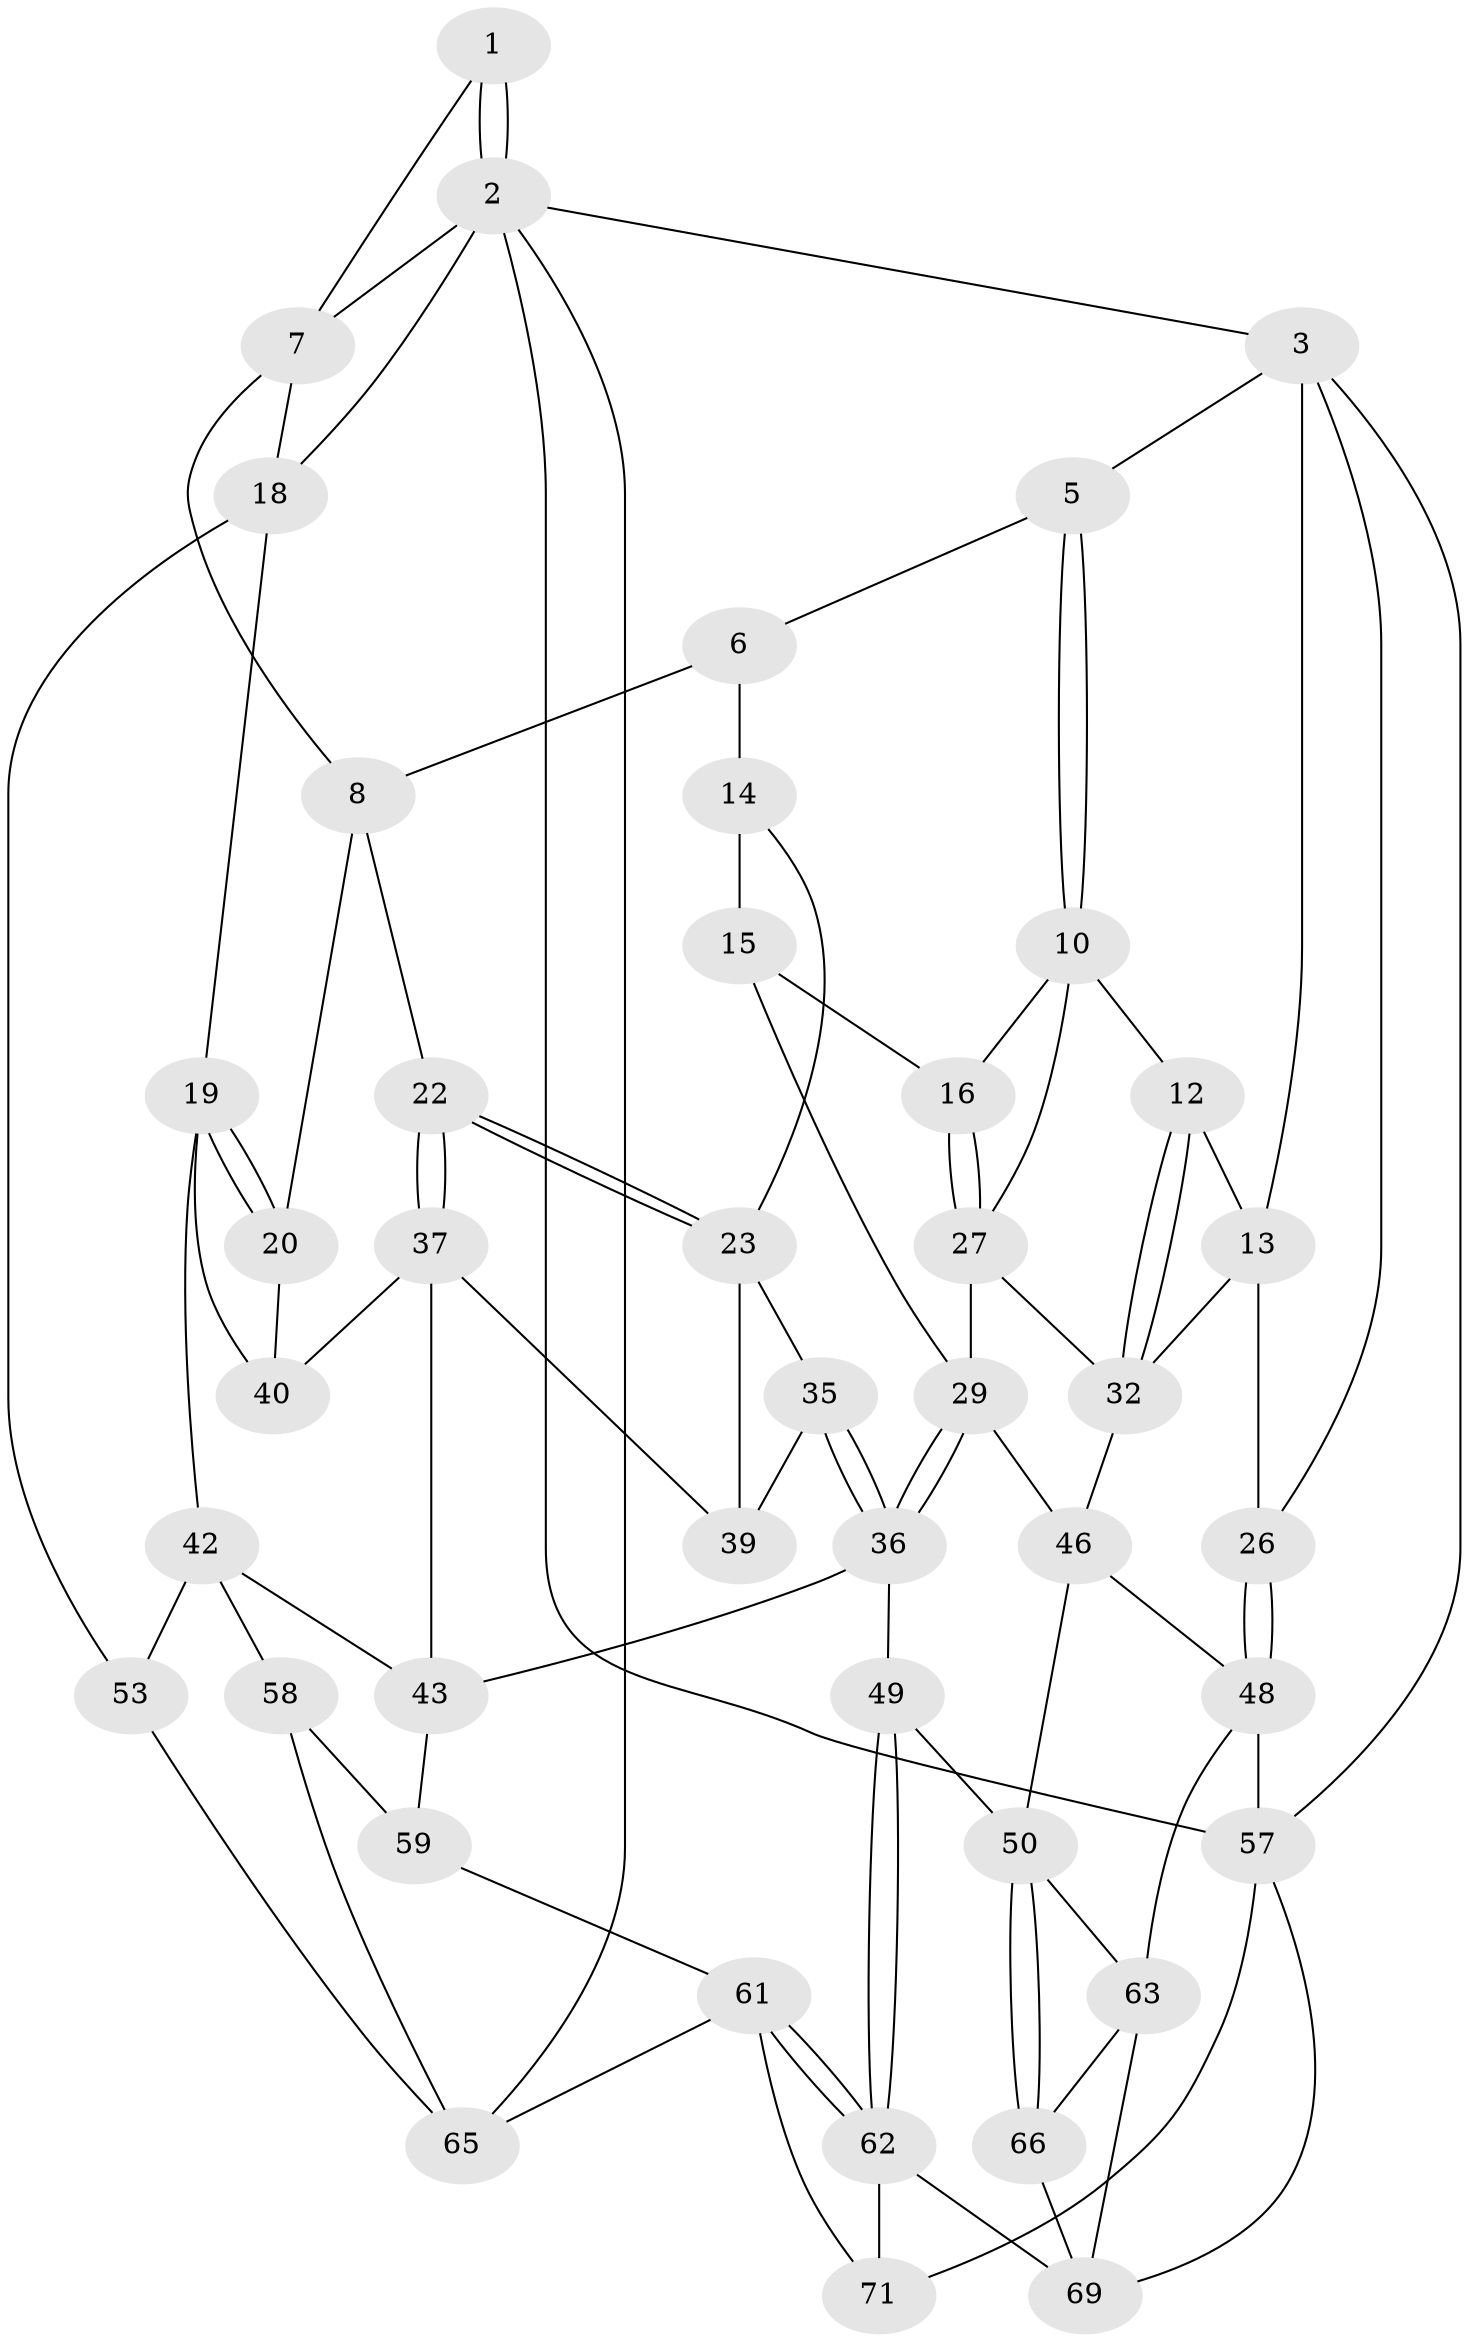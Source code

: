 // Generated by graph-tools (version 1.1) at 2025/24/03/03/25 07:24:35]
// undirected, 44 vertices, 93 edges
graph export_dot {
graph [start="1"]
  node [color=gray90,style=filled];
  1 [pos="+0.9032550624134527+0"];
  2 [pos="+1+0",super="+55"];
  3 [pos="+0+0",super="+4"];
  5 [pos="+0.36318013822686385+0"];
  6 [pos="+0.6659548215989181+0",super="+9"];
  7 [pos="+0.8208245353401068+0.0989978587536365",super="+17"];
  8 [pos="+0.8098432133870017+0.11056955570180074",super="+21"];
  10 [pos="+0.40655141473480005+0",super="+11"];
  12 [pos="+0.24241916522307014+0.19320029957749615"];
  13 [pos="+0.19687163031469454+0.17090167668789677",super="+25"];
  14 [pos="+0.6229999714773763+0.17278352335335992",super="+24"];
  15 [pos="+0.4958005903209004+0.12084872728687931",super="+28"];
  16 [pos="+0.47227354210575356+0.10358829694626547"];
  18 [pos="+1+0.3207012710771117",super="+52"];
  19 [pos="+1+0.3347990781100871",super="+41"];
  20 [pos="+0.854040602478949+0.2920432972386113"];
  22 [pos="+0.7890385002155236+0.3075280007921521"];
  23 [pos="+0.6332833198084239+0.21057527821762898",super="+34"];
  26 [pos="+0+0.3380644986848032"];
  27 [pos="+0.35847443610703805+0.26622577147746607",super="+31"];
  29 [pos="+0.42067347091735807+0.44505721929266917",super="+30"];
  32 [pos="+0.22537089347286765+0.3459927971540367",super="+33"];
  35 [pos="+0.5368937386223347+0.403056733663436"];
  36 [pos="+0.43133406200936386+0.46038600191222767",super="+45"];
  37 [pos="+0.7322256525219464+0.39554633534632755",super="+38"];
  39 [pos="+0.6605340388011626+0.3741321497069971"];
  40 [pos="+0.8299011073335366+0.44864357356924134"];
  42 [pos="+0.848655568244128+0.5870365752270819",super="+54"];
  43 [pos="+0.6719681998698304+0.5647565466702318",super="+44"];
  46 [pos="+0.18888719666704734+0.5170917017826112",super="+47"];
  48 [pos="+0+0.480651642178003",super="+56"];
  49 [pos="+0.4285338004509836+0.6842609187987221"];
  50 [pos="+0.3529167623521777+0.7079093976934518",super="+51"];
  53 [pos="+0.9798994835500955+0.7585650659394516"];
  57 [pos="+0+1",super="+72"];
  58 [pos="+0.7591320751914097+0.7517567652305748",super="+64"];
  59 [pos="+0.6252411610818861+0.5980563695049683",super="+60"];
  61 [pos="+0.5890992951009065+0.9757335225515277",super="+74"];
  62 [pos="+0.521580084297922+0.8870144385168699",super="+68"];
  63 [pos="+0.1321926024206434+0.750190244414219",super="+67"];
  65 [pos="+0.8786822564496327+0.8638768298344079",super="+73"];
  66 [pos="+0.2986216578500734+0.8372383334204031"];
  69 [pos="+0.345592887424699+0.9132931800014286",super="+70"];
  71 [pos="+0.16840275100100688+1"];
  1 -- 2;
  1 -- 2;
  1 -- 7;
  2 -- 3;
  2 -- 7;
  2 -- 65;
  2 -- 18;
  2 -- 57;
  3 -- 26;
  3 -- 57;
  3 -- 5;
  3 -- 13;
  5 -- 6;
  5 -- 10;
  5 -- 10;
  6 -- 8;
  6 -- 14;
  7 -- 8;
  7 -- 18;
  8 -- 20;
  8 -- 22;
  10 -- 16;
  10 -- 27;
  10 -- 12;
  12 -- 13;
  12 -- 32;
  12 -- 32;
  13 -- 32;
  13 -- 26;
  14 -- 15 [weight=2];
  14 -- 23;
  15 -- 16;
  15 -- 29;
  16 -- 27;
  16 -- 27;
  18 -- 19;
  18 -- 53;
  19 -- 20;
  19 -- 20;
  19 -- 40;
  19 -- 42;
  20 -- 40;
  22 -- 23;
  22 -- 23;
  22 -- 37;
  22 -- 37;
  23 -- 35;
  23 -- 39;
  26 -- 48;
  26 -- 48;
  27 -- 32;
  27 -- 29;
  29 -- 36;
  29 -- 36;
  29 -- 46;
  32 -- 46;
  35 -- 36;
  35 -- 36;
  35 -- 39;
  36 -- 49;
  36 -- 43;
  37 -- 40;
  37 -- 43;
  37 -- 39;
  42 -- 43;
  42 -- 58;
  42 -- 53;
  43 -- 59;
  46 -- 48;
  46 -- 50;
  48 -- 57;
  48 -- 63;
  49 -- 50;
  49 -- 62;
  49 -- 62;
  50 -- 66;
  50 -- 66;
  50 -- 63;
  53 -- 65;
  57 -- 71;
  57 -- 69;
  58 -- 59 [weight=2];
  58 -- 65;
  59 -- 61;
  61 -- 62;
  61 -- 62;
  61 -- 65;
  61 -- 71;
  62 -- 69;
  62 -- 71;
  63 -- 66;
  63 -- 69;
  66 -- 69;
}
